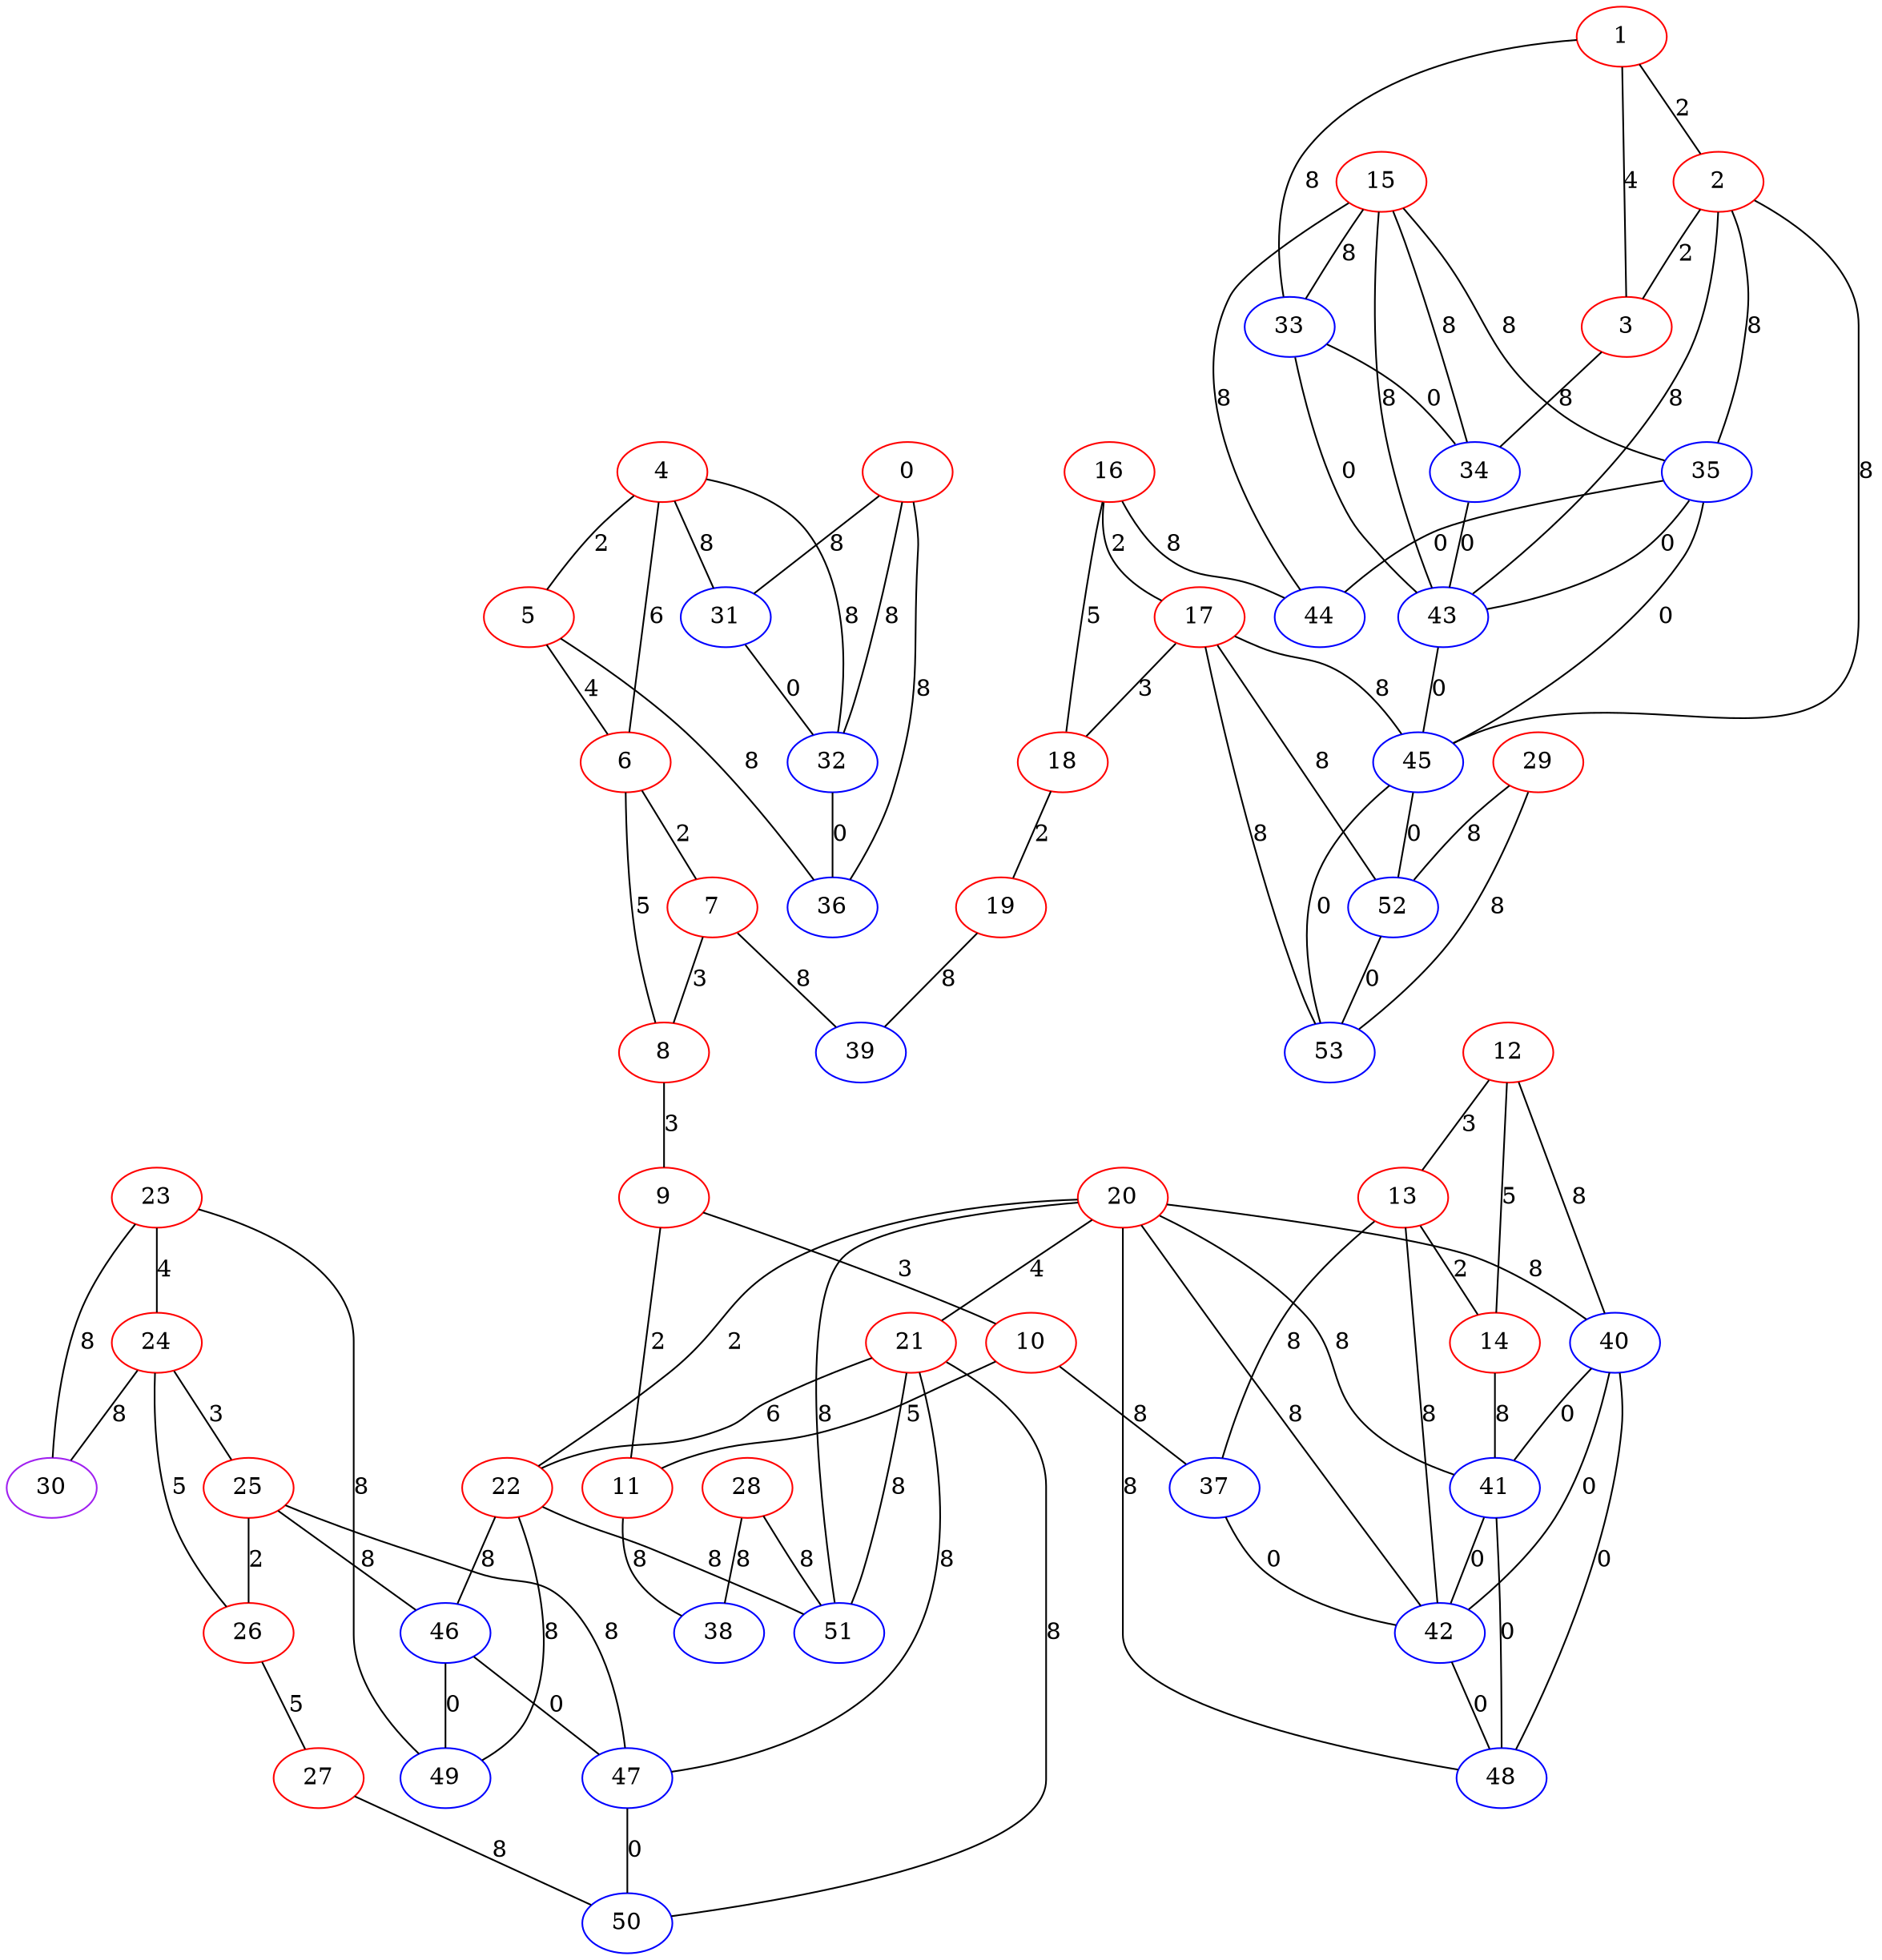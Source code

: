 graph "" {
0 [color=red, weight=1];
1 [color=red, weight=1];
2 [color=red, weight=1];
3 [color=red, weight=1];
4 [color=red, weight=1];
5 [color=red, weight=1];
6 [color=red, weight=1];
7 [color=red, weight=1];
8 [color=red, weight=1];
9 [color=red, weight=1];
10 [color=red, weight=1];
11 [color=red, weight=1];
12 [color=red, weight=1];
13 [color=red, weight=1];
14 [color=red, weight=1];
15 [color=red, weight=1];
16 [color=red, weight=1];
17 [color=red, weight=1];
18 [color=red, weight=1];
19 [color=red, weight=1];
20 [color=red, weight=1];
21 [color=red, weight=1];
22 [color=red, weight=1];
23 [color=red, weight=1];
24 [color=red, weight=1];
25 [color=red, weight=1];
26 [color=red, weight=1];
27 [color=red, weight=1];
28 [color=red, weight=1];
29 [color=red, weight=1];
30 [color=purple, weight=4];
31 [color=blue, weight=3];
32 [color=blue, weight=3];
33 [color=blue, weight=3];
34 [color=blue, weight=3];
35 [color=blue, weight=3];
36 [color=blue, weight=3];
37 [color=blue, weight=3];
38 [color=blue, weight=3];
39 [color=blue, weight=3];
40 [color=blue, weight=3];
41 [color=blue, weight=3];
42 [color=blue, weight=3];
43 [color=blue, weight=3];
44 [color=blue, weight=3];
45 [color=blue, weight=3];
46 [color=blue, weight=3];
47 [color=blue, weight=3];
48 [color=blue, weight=3];
49 [color=blue, weight=3];
50 [color=blue, weight=3];
51 [color=blue, weight=3];
52 [color=blue, weight=3];
53 [color=blue, weight=3];
0 -- 32  [key=0, label=8];
0 -- 36  [key=0, label=8];
0 -- 31  [key=0, label=8];
1 -- 33  [key=0, label=8];
1 -- 2  [key=0, label=2];
1 -- 3  [key=0, label=4];
2 -- 3  [key=0, label=2];
2 -- 45  [key=0, label=8];
2 -- 35  [key=0, label=8];
2 -- 43  [key=0, label=8];
3 -- 34  [key=0, label=8];
4 -- 32  [key=0, label=8];
4 -- 5  [key=0, label=2];
4 -- 6  [key=0, label=6];
4 -- 31  [key=0, label=8];
5 -- 36  [key=0, label=8];
5 -- 6  [key=0, label=4];
6 -- 8  [key=0, label=5];
6 -- 7  [key=0, label=2];
7 -- 8  [key=0, label=3];
7 -- 39  [key=0, label=8];
8 -- 9  [key=0, label=3];
9 -- 10  [key=0, label=3];
9 -- 11  [key=0, label=2];
10 -- 11  [key=0, label=5];
10 -- 37  [key=0, label=8];
11 -- 38  [key=0, label=8];
12 -- 40  [key=0, label=8];
12 -- 13  [key=0, label=3];
12 -- 14  [key=0, label=5];
13 -- 42  [key=0, label=8];
13 -- 37  [key=0, label=8];
13 -- 14  [key=0, label=2];
14 -- 41  [key=0, label=8];
15 -- 33  [key=0, label=8];
15 -- 34  [key=0, label=8];
15 -- 35  [key=0, label=8];
15 -- 44  [key=0, label=8];
15 -- 43  [key=0, label=8];
16 -- 17  [key=0, label=2];
16 -- 18  [key=0, label=5];
16 -- 44  [key=0, label=8];
17 -- 18  [key=0, label=3];
17 -- 52  [key=0, label=8];
17 -- 45  [key=0, label=8];
17 -- 53  [key=0, label=8];
18 -- 19  [key=0, label=2];
19 -- 39  [key=0, label=8];
20 -- 40  [key=0, label=8];
20 -- 41  [key=0, label=8];
20 -- 42  [key=0, label=8];
20 -- 48  [key=0, label=8];
20 -- 51  [key=0, label=8];
20 -- 21  [key=0, label=4];
20 -- 22  [key=0, label=2];
21 -- 50  [key=0, label=8];
21 -- 51  [key=0, label=8];
21 -- 22  [key=0, label=6];
21 -- 47  [key=0, label=8];
22 -- 49  [key=0, label=8];
22 -- 51  [key=0, label=8];
22 -- 46  [key=0, label=8];
23 -- 24  [key=0, label=4];
23 -- 49  [key=0, label=8];
23 -- 30  [key=0, label=8];
24 -- 25  [key=0, label=3];
24 -- 26  [key=0, label=5];
24 -- 30  [key=0, label=8];
25 -- 26  [key=0, label=2];
25 -- 46  [key=0, label=8];
25 -- 47  [key=0, label=8];
26 -- 27  [key=0, label=5];
27 -- 50  [key=0, label=8];
28 -- 51  [key=0, label=8];
28 -- 38  [key=0, label=8];
29 -- 52  [key=0, label=8];
29 -- 53  [key=0, label=8];
31 -- 32  [key=0, label=0];
32 -- 36  [key=0, label=0];
33 -- 34  [key=0, label=0];
33 -- 43  [key=0, label=0];
34 -- 43  [key=0, label=0];
35 -- 43  [key=0, label=0];
35 -- 44  [key=0, label=0];
35 -- 45  [key=0, label=0];
37 -- 42  [key=0, label=0];
40 -- 48  [key=0, label=0];
40 -- 41  [key=0, label=0];
40 -- 42  [key=0, label=0];
41 -- 48  [key=0, label=0];
41 -- 42  [key=0, label=0];
42 -- 48  [key=0, label=0];
43 -- 45  [key=0, label=0];
45 -- 52  [key=0, label=0];
45 -- 53  [key=0, label=0];
46 -- 49  [key=0, label=0];
46 -- 47  [key=0, label=0];
47 -- 50  [key=0, label=0];
52 -- 53  [key=0, label=0];
}
